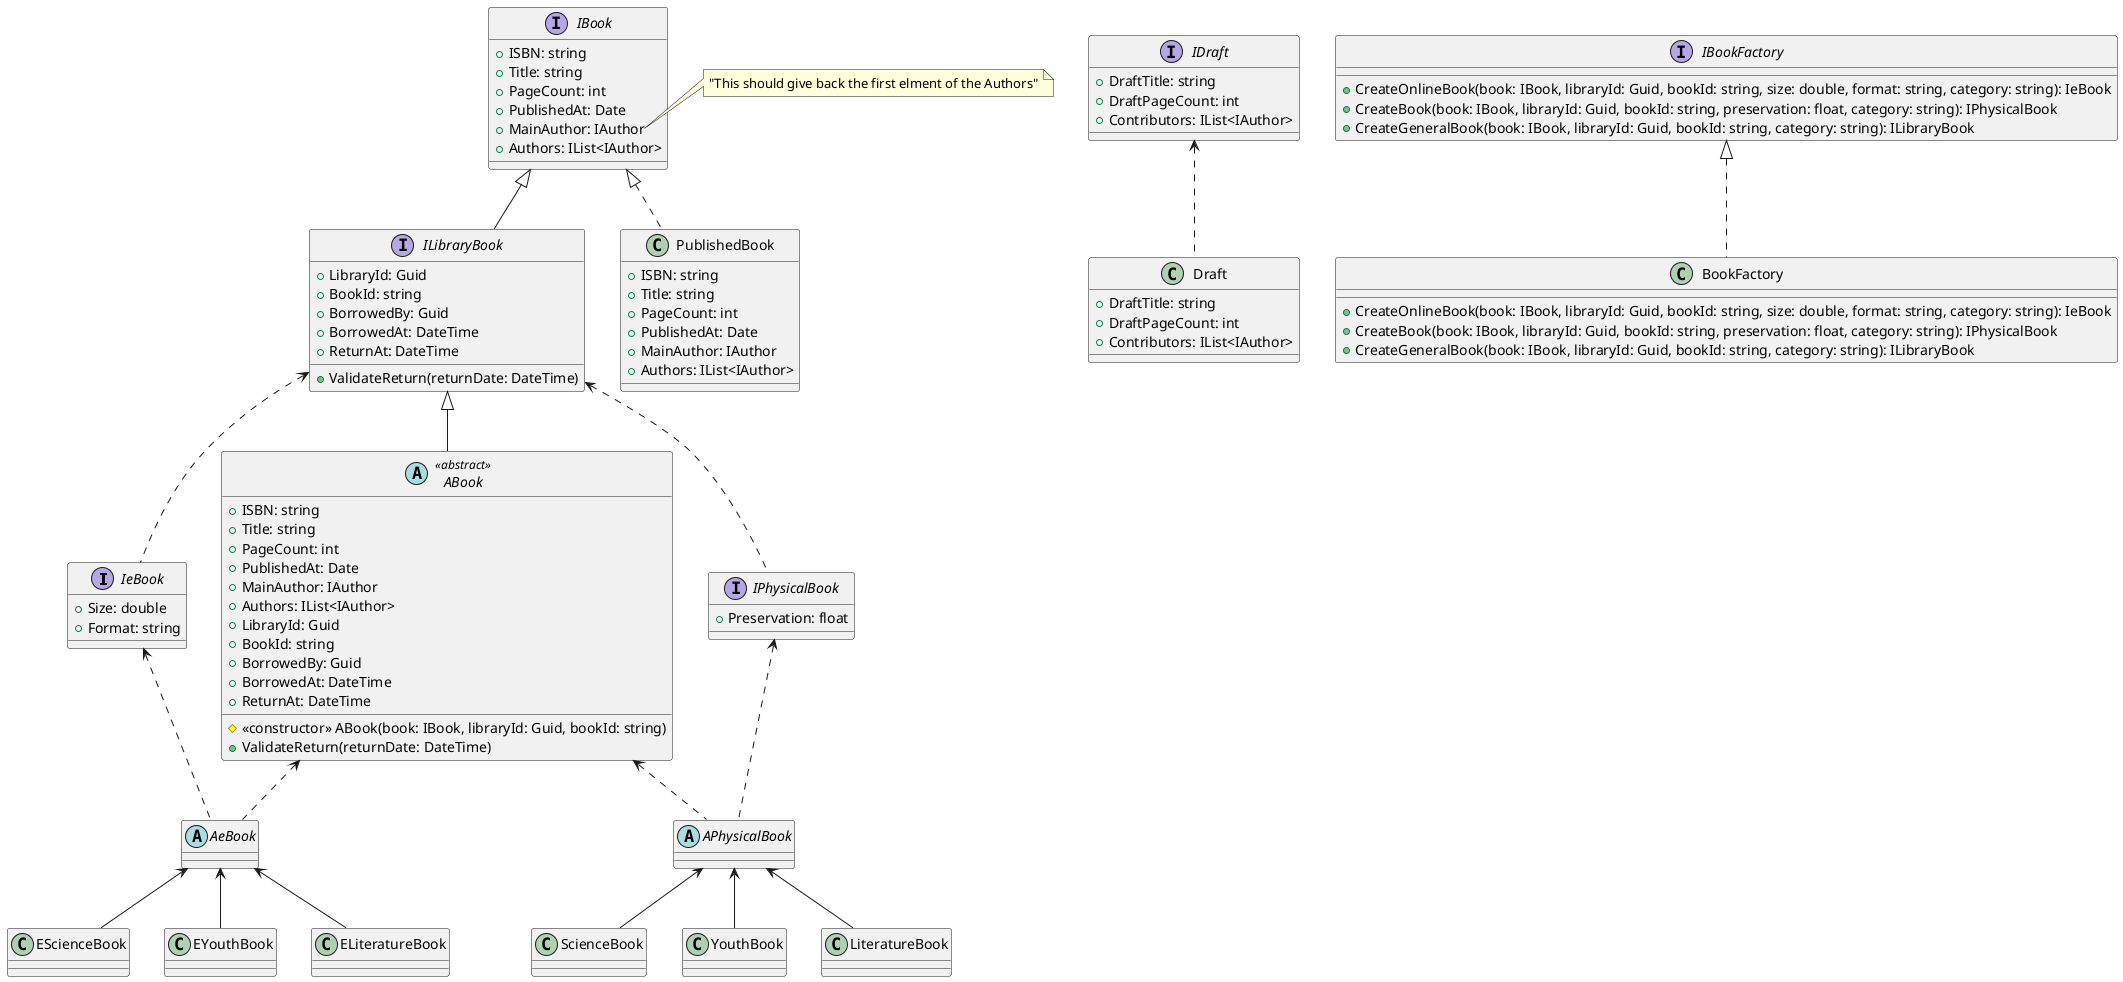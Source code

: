 @startuml Books (id=BOOKS)

interface IeBook{
	+ Size: double
	+ Format: string
}

interface IPhysicalBook{
	+ Preservation: float
}

ILibraryBook <.. IeBook
ILibraryBook <.. IPhysicalBook

abstract AeBook {

}

abstract APhysicalBook {

}

IeBook <.. AeBook
IPhysicalBook <.. APhysicalBook 

!startsub Rec

interface ILibraryBook{
	+ LibraryId: Guid
	+ BookId: string
	+ BorrowedBy: Guid
	+ BorrowedAt: DateTime
	+ ReturnAt: DateTime
	+ ValidateReturn(returnDate: DateTime)
}

interface IBook{
	+ ISBN: string
	+ Title: string
	+ PageCount: int
	+ PublishedAt: Date
	+ MainAuthor: IAuthor
	+ Authors: IList<IAuthor>
}

IBook <|-- ILibraryBook

!endsub

abstract class ABook <<abstract>> {
	# <<constructor>> ABook(book: IBook, libraryId: Guid, bookId: string)
	+ ISBN: string
	+ Title: string
	+ PageCount: int
	+ PublishedAt: Date
	+ MainAuthor: IAuthor
	+ Authors: IList<IAuthor>
	+ LibraryId: Guid
	+ BookId: string
	+ BorrowedBy: Guid
	+ BorrowedAt: DateTime
	+ ReturnAt: DateTime
	+ ValidateReturn(returnDate: DateTime)
}

ILibraryBook <|-- ABook

class PublishedBook implements IBook{
	+ ISBN: string
	+ Title: string
	+ PageCount: int
	+ PublishedAt: Date
	+ MainAuthor: IAuthor
	+ Authors: IList<IAuthor>
}

interface IDraft {
	+ DraftTitle: string
	+ DraftPageCount: int
	+ Contributors: IList<IAuthor>
}

class Draft{
	+ DraftTitle: string
	+ DraftPageCount: int
	+ Contributors: IList<IAuthor>
}

IDraft <.. Draft
note right of IBook::MainAuthor
	"This should give back the first elment of the Authors"
end note


class "EScienceBook" as S1{}
class "EYouthBook" as Y1{}
class "ELiteratureBook" as L1{}

class "ScienceBook" as S2{}
class "YouthBook" as Y2{}
class "LiteratureBook" as L2{}



ABook <.. AeBook
ABook <.. APhysicalBook

AeBook <-- S1
AeBook <-- Y1
AeBook <-- L1


APhysicalBook <-- S2
APhysicalBook <-- Y2
APhysicalBook <-- L2

interface IBookFactory {
	+ CreateOnlineBook(book: IBook, libraryId: Guid, bookId: string, size: double, format: string, category: string): IeBook
	+ CreateBook(book: IBook, libraryId: Guid, bookId: string, preservation: float, category: string): IPhysicalBook
	+ CreateGeneralBook(book: IBook, libraryId: Guid, bookId: string, category: string): ILibraryBook
}

class BookFactory implements IBookFactory{
	+ CreateOnlineBook(book: IBook, libraryId: Guid, bookId: string, size: double, format: string, category: string): IeBook
	+ CreateBook(book: IBook, libraryId: Guid, bookId: string, preservation: float, category: string): IPhysicalBook
	+ CreateGeneralBook(book: IBook, libraryId: Guid, bookId: string, category: string): ILibraryBook
}

@enduml